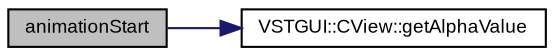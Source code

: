 digraph "animationStart"
{
  bgcolor="transparent";
  edge [fontname="Arial",fontsize="9",labelfontname="Arial",labelfontsize="9"];
  node [fontname="Arial",fontsize="9",shape=record];
  rankdir="LR";
  Node1 [label="animationStart",height=0.2,width=0.4,color="black", fillcolor="grey75", style="filled" fontcolor="black"];
  Node1 -> Node2 [color="midnightblue",fontsize="9",style="solid",fontname="Arial"];
  Node2 [label="VSTGUI::CView::getAlphaValue",height=0.2,width=0.4,color="black",URL="$class_v_s_t_g_u_i_1_1_c_view.html#a4d3f44f6f9fcef803a0315d2c8fec157",tooltip="get alpha value "];
}
